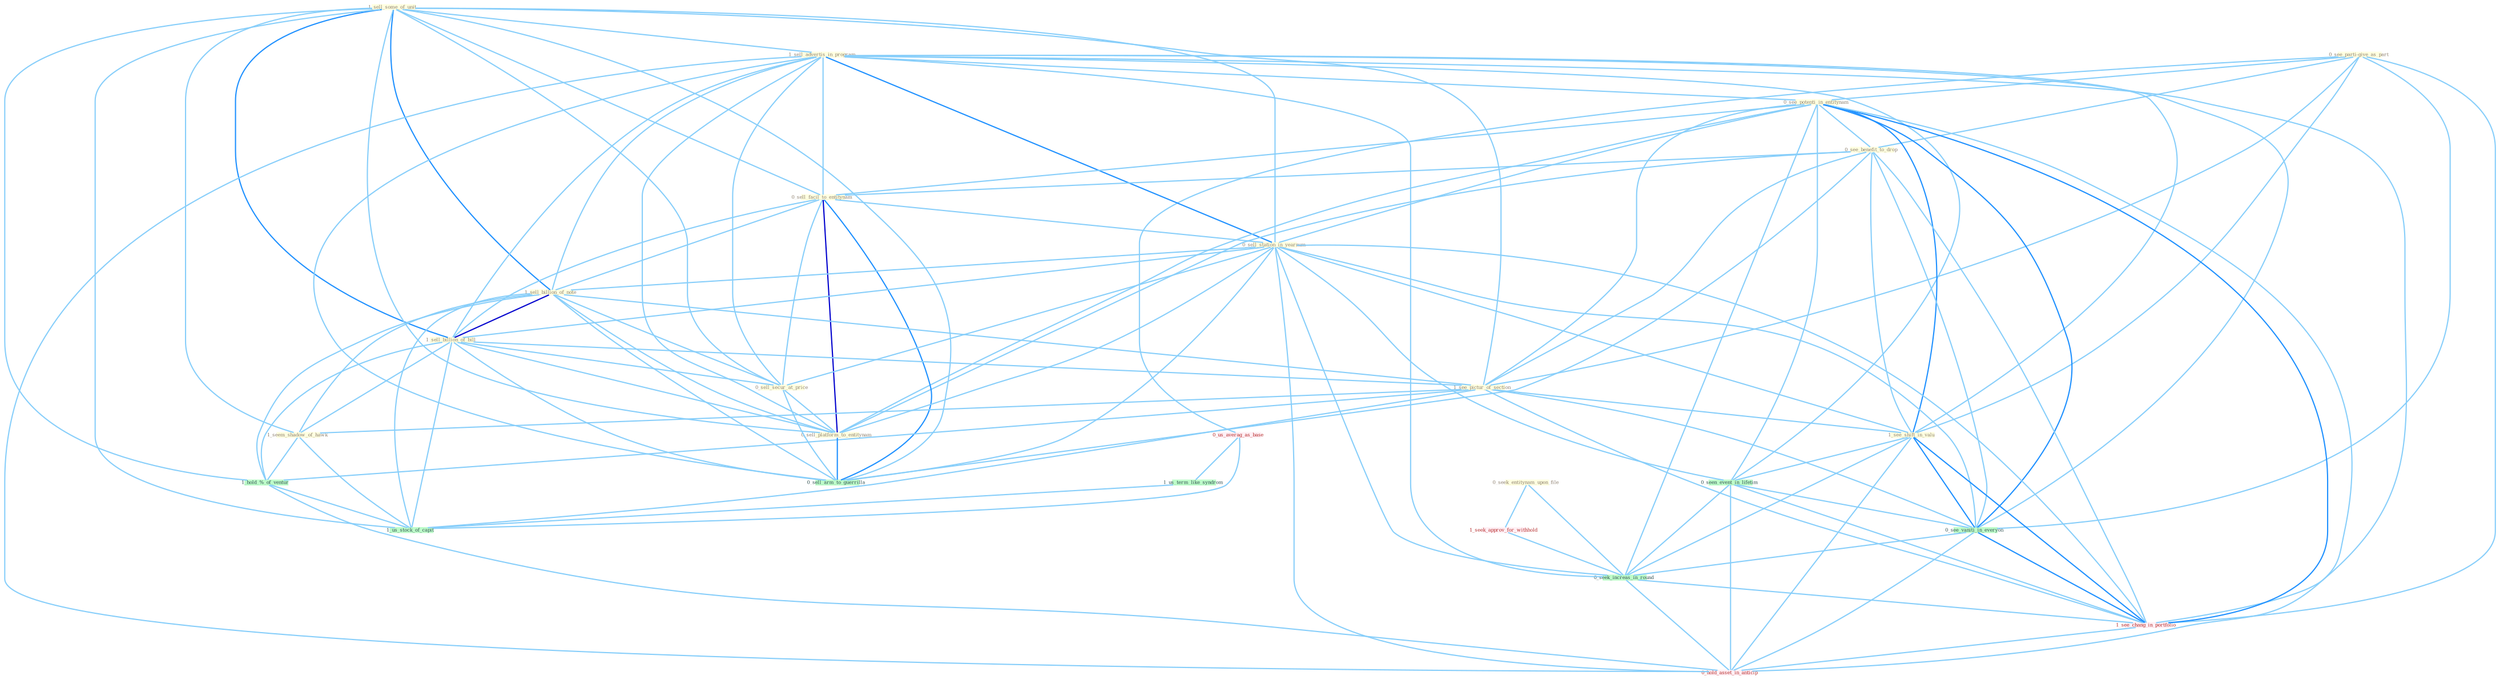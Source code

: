 Graph G{ 
    node
    [shape=polygon,style=filled,width=.5,height=.06,color="#BDFCC9",fixedsize=true,fontsize=4,
    fontcolor="#2f4f4f"];
    {node
    [color="#ffffe0", fontcolor="#8b7d6b"] "1_sell_some_of_unit " "0_see_parti-give_as_part " "1_sell_advertis_in_program " "0_see_potenti_in_entitynam " "0_see_benefit_to_drop " "0_sell_facil_to_entitynam " "0_sell_station_in_yearnum " "1_sell_billion_of_note " "0_seek_entitynam_upon_file " "1_sell_billion_of_bill " "1_see_pictur_of_section " "0_sell_secur_at_price " "0_sell_platform_to_entitynam " "1_see_shift_in_valu " "1_seem_shadow_of_hawk "}
{node [color="#fff0f5", fontcolor="#b22222"] "0_us_averag_as_base " "1_seek_approv_for_withhold " "1_see_chang_in_portfolio " "0_hold_asset_in_anticip "}
edge [color="#B0E2FF"];

	"1_sell_some_of_unit " -- "1_sell_advertis_in_program " [w="1", color="#87cefa" ];
	"1_sell_some_of_unit " -- "0_sell_facil_to_entitynam " [w="1", color="#87cefa" ];
	"1_sell_some_of_unit " -- "0_sell_station_in_yearnum " [w="1", color="#87cefa" ];
	"1_sell_some_of_unit " -- "1_sell_billion_of_note " [w="2", color="#1e90ff" , len=0.8];
	"1_sell_some_of_unit " -- "1_sell_billion_of_bill " [w="2", color="#1e90ff" , len=0.8];
	"1_sell_some_of_unit " -- "1_see_pictur_of_section " [w="1", color="#87cefa" ];
	"1_sell_some_of_unit " -- "0_sell_secur_at_price " [w="1", color="#87cefa" ];
	"1_sell_some_of_unit " -- "0_sell_platform_to_entitynam " [w="1", color="#87cefa" ];
	"1_sell_some_of_unit " -- "1_seem_shadow_of_hawk " [w="1", color="#87cefa" ];
	"1_sell_some_of_unit " -- "1_hold_%_of_ventur " [w="1", color="#87cefa" ];
	"1_sell_some_of_unit " -- "0_sell_arm_to_guerrilla " [w="1", color="#87cefa" ];
	"1_sell_some_of_unit " -- "1_us_stock_of_capit " [w="1", color="#87cefa" ];
	"0_see_parti-give_as_part " -- "0_see_potenti_in_entitynam " [w="1", color="#87cefa" ];
	"0_see_parti-give_as_part " -- "0_see_benefit_to_drop " [w="1", color="#87cefa" ];
	"0_see_parti-give_as_part " -- "1_see_pictur_of_section " [w="1", color="#87cefa" ];
	"0_see_parti-give_as_part " -- "1_see_shift_in_valu " [w="1", color="#87cefa" ];
	"0_see_parti-give_as_part " -- "0_us_averag_as_base " [w="1", color="#87cefa" ];
	"0_see_parti-give_as_part " -- "0_see_vaniti_in_everyon " [w="1", color="#87cefa" ];
	"0_see_parti-give_as_part " -- "1_see_chang_in_portfolio " [w="1", color="#87cefa" ];
	"1_sell_advertis_in_program " -- "0_see_potenti_in_entitynam " [w="1", color="#87cefa" ];
	"1_sell_advertis_in_program " -- "0_sell_facil_to_entitynam " [w="1", color="#87cefa" ];
	"1_sell_advertis_in_program " -- "0_sell_station_in_yearnum " [w="2", color="#1e90ff" , len=0.8];
	"1_sell_advertis_in_program " -- "1_sell_billion_of_note " [w="1", color="#87cefa" ];
	"1_sell_advertis_in_program " -- "1_sell_billion_of_bill " [w="1", color="#87cefa" ];
	"1_sell_advertis_in_program " -- "0_sell_secur_at_price " [w="1", color="#87cefa" ];
	"1_sell_advertis_in_program " -- "0_sell_platform_to_entitynam " [w="1", color="#87cefa" ];
	"1_sell_advertis_in_program " -- "1_see_shift_in_valu " [w="1", color="#87cefa" ];
	"1_sell_advertis_in_program " -- "0_seen_event_in_lifetim " [w="1", color="#87cefa" ];
	"1_sell_advertis_in_program " -- "0_see_vaniti_in_everyon " [w="1", color="#87cefa" ];
	"1_sell_advertis_in_program " -- "0_sell_arm_to_guerrilla " [w="1", color="#87cefa" ];
	"1_sell_advertis_in_program " -- "0_seek_increas_in_round " [w="1", color="#87cefa" ];
	"1_sell_advertis_in_program " -- "1_see_chang_in_portfolio " [w="1", color="#87cefa" ];
	"1_sell_advertis_in_program " -- "0_hold_asset_in_anticip " [w="1", color="#87cefa" ];
	"0_see_potenti_in_entitynam " -- "0_see_benefit_to_drop " [w="1", color="#87cefa" ];
	"0_see_potenti_in_entitynam " -- "0_sell_facil_to_entitynam " [w="1", color="#87cefa" ];
	"0_see_potenti_in_entitynam " -- "0_sell_station_in_yearnum " [w="1", color="#87cefa" ];
	"0_see_potenti_in_entitynam " -- "1_see_pictur_of_section " [w="1", color="#87cefa" ];
	"0_see_potenti_in_entitynam " -- "0_sell_platform_to_entitynam " [w="1", color="#87cefa" ];
	"0_see_potenti_in_entitynam " -- "1_see_shift_in_valu " [w="2", color="#1e90ff" , len=0.8];
	"0_see_potenti_in_entitynam " -- "0_seen_event_in_lifetim " [w="1", color="#87cefa" ];
	"0_see_potenti_in_entitynam " -- "0_see_vaniti_in_everyon " [w="2", color="#1e90ff" , len=0.8];
	"0_see_potenti_in_entitynam " -- "0_seek_increas_in_round " [w="1", color="#87cefa" ];
	"0_see_potenti_in_entitynam " -- "1_see_chang_in_portfolio " [w="2", color="#1e90ff" , len=0.8];
	"0_see_potenti_in_entitynam " -- "0_hold_asset_in_anticip " [w="1", color="#87cefa" ];
	"0_see_benefit_to_drop " -- "0_sell_facil_to_entitynam " [w="1", color="#87cefa" ];
	"0_see_benefit_to_drop " -- "1_see_pictur_of_section " [w="1", color="#87cefa" ];
	"0_see_benefit_to_drop " -- "0_sell_platform_to_entitynam " [w="1", color="#87cefa" ];
	"0_see_benefit_to_drop " -- "1_see_shift_in_valu " [w="1", color="#87cefa" ];
	"0_see_benefit_to_drop " -- "0_see_vaniti_in_everyon " [w="1", color="#87cefa" ];
	"0_see_benefit_to_drop " -- "0_sell_arm_to_guerrilla " [w="1", color="#87cefa" ];
	"0_see_benefit_to_drop " -- "1_see_chang_in_portfolio " [w="1", color="#87cefa" ];
	"0_sell_facil_to_entitynam " -- "0_sell_station_in_yearnum " [w="1", color="#87cefa" ];
	"0_sell_facil_to_entitynam " -- "1_sell_billion_of_note " [w="1", color="#87cefa" ];
	"0_sell_facil_to_entitynam " -- "1_sell_billion_of_bill " [w="1", color="#87cefa" ];
	"0_sell_facil_to_entitynam " -- "0_sell_secur_at_price " [w="1", color="#87cefa" ];
	"0_sell_facil_to_entitynam " -- "0_sell_platform_to_entitynam " [w="3", color="#0000cd" , len=0.6];
	"0_sell_facil_to_entitynam " -- "0_sell_arm_to_guerrilla " [w="2", color="#1e90ff" , len=0.8];
	"0_sell_station_in_yearnum " -- "1_sell_billion_of_note " [w="1", color="#87cefa" ];
	"0_sell_station_in_yearnum " -- "1_sell_billion_of_bill " [w="1", color="#87cefa" ];
	"0_sell_station_in_yearnum " -- "0_sell_secur_at_price " [w="1", color="#87cefa" ];
	"0_sell_station_in_yearnum " -- "0_sell_platform_to_entitynam " [w="1", color="#87cefa" ];
	"0_sell_station_in_yearnum " -- "1_see_shift_in_valu " [w="1", color="#87cefa" ];
	"0_sell_station_in_yearnum " -- "0_seen_event_in_lifetim " [w="1", color="#87cefa" ];
	"0_sell_station_in_yearnum " -- "0_see_vaniti_in_everyon " [w="1", color="#87cefa" ];
	"0_sell_station_in_yearnum " -- "0_sell_arm_to_guerrilla " [w="1", color="#87cefa" ];
	"0_sell_station_in_yearnum " -- "0_seek_increas_in_round " [w="1", color="#87cefa" ];
	"0_sell_station_in_yearnum " -- "1_see_chang_in_portfolio " [w="1", color="#87cefa" ];
	"0_sell_station_in_yearnum " -- "0_hold_asset_in_anticip " [w="1", color="#87cefa" ];
	"1_sell_billion_of_note " -- "1_sell_billion_of_bill " [w="3", color="#0000cd" , len=0.6];
	"1_sell_billion_of_note " -- "1_see_pictur_of_section " [w="1", color="#87cefa" ];
	"1_sell_billion_of_note " -- "0_sell_secur_at_price " [w="1", color="#87cefa" ];
	"1_sell_billion_of_note " -- "0_sell_platform_to_entitynam " [w="1", color="#87cefa" ];
	"1_sell_billion_of_note " -- "1_seem_shadow_of_hawk " [w="1", color="#87cefa" ];
	"1_sell_billion_of_note " -- "1_hold_%_of_ventur " [w="1", color="#87cefa" ];
	"1_sell_billion_of_note " -- "0_sell_arm_to_guerrilla " [w="1", color="#87cefa" ];
	"1_sell_billion_of_note " -- "1_us_stock_of_capit " [w="1", color="#87cefa" ];
	"0_seek_entitynam_upon_file " -- "1_seek_approv_for_withhold " [w="1", color="#87cefa" ];
	"0_seek_entitynam_upon_file " -- "0_seek_increas_in_round " [w="1", color="#87cefa" ];
	"1_sell_billion_of_bill " -- "1_see_pictur_of_section " [w="1", color="#87cefa" ];
	"1_sell_billion_of_bill " -- "0_sell_secur_at_price " [w="1", color="#87cefa" ];
	"1_sell_billion_of_bill " -- "0_sell_platform_to_entitynam " [w="1", color="#87cefa" ];
	"1_sell_billion_of_bill " -- "1_seem_shadow_of_hawk " [w="1", color="#87cefa" ];
	"1_sell_billion_of_bill " -- "1_hold_%_of_ventur " [w="1", color="#87cefa" ];
	"1_sell_billion_of_bill " -- "0_sell_arm_to_guerrilla " [w="1", color="#87cefa" ];
	"1_sell_billion_of_bill " -- "1_us_stock_of_capit " [w="1", color="#87cefa" ];
	"1_see_pictur_of_section " -- "1_see_shift_in_valu " [w="1", color="#87cefa" ];
	"1_see_pictur_of_section " -- "1_seem_shadow_of_hawk " [w="1", color="#87cefa" ];
	"1_see_pictur_of_section " -- "1_hold_%_of_ventur " [w="1", color="#87cefa" ];
	"1_see_pictur_of_section " -- "0_see_vaniti_in_everyon " [w="1", color="#87cefa" ];
	"1_see_pictur_of_section " -- "1_us_stock_of_capit " [w="1", color="#87cefa" ];
	"1_see_pictur_of_section " -- "1_see_chang_in_portfolio " [w="1", color="#87cefa" ];
	"0_sell_secur_at_price " -- "0_sell_platform_to_entitynam " [w="1", color="#87cefa" ];
	"0_sell_secur_at_price " -- "0_sell_arm_to_guerrilla " [w="1", color="#87cefa" ];
	"0_sell_platform_to_entitynam " -- "0_sell_arm_to_guerrilla " [w="2", color="#1e90ff" , len=0.8];
	"1_see_shift_in_valu " -- "0_seen_event_in_lifetim " [w="1", color="#87cefa" ];
	"1_see_shift_in_valu " -- "0_see_vaniti_in_everyon " [w="2", color="#1e90ff" , len=0.8];
	"1_see_shift_in_valu " -- "0_seek_increas_in_round " [w="1", color="#87cefa" ];
	"1_see_shift_in_valu " -- "1_see_chang_in_portfolio " [w="2", color="#1e90ff" , len=0.8];
	"1_see_shift_in_valu " -- "0_hold_asset_in_anticip " [w="1", color="#87cefa" ];
	"1_seem_shadow_of_hawk " -- "1_hold_%_of_ventur " [w="1", color="#87cefa" ];
	"1_seem_shadow_of_hawk " -- "1_us_stock_of_capit " [w="1", color="#87cefa" ];
	"0_seen_event_in_lifetim " -- "0_see_vaniti_in_everyon " [w="1", color="#87cefa" ];
	"0_seen_event_in_lifetim " -- "0_seek_increas_in_round " [w="1", color="#87cefa" ];
	"0_seen_event_in_lifetim " -- "1_see_chang_in_portfolio " [w="1", color="#87cefa" ];
	"0_seen_event_in_lifetim " -- "0_hold_asset_in_anticip " [w="1", color="#87cefa" ];
	"0_us_averag_as_base " -- "1_us_term_like_syndrom " [w="1", color="#87cefa" ];
	"0_us_averag_as_base " -- "1_us_stock_of_capit " [w="1", color="#87cefa" ];
	"1_us_term_like_syndrom " -- "1_us_stock_of_capit " [w="1", color="#87cefa" ];
	"1_seek_approv_for_withhold " -- "0_seek_increas_in_round " [w="1", color="#87cefa" ];
	"1_hold_%_of_ventur " -- "1_us_stock_of_capit " [w="1", color="#87cefa" ];
	"1_hold_%_of_ventur " -- "0_hold_asset_in_anticip " [w="1", color="#87cefa" ];
	"0_see_vaniti_in_everyon " -- "0_seek_increas_in_round " [w="1", color="#87cefa" ];
	"0_see_vaniti_in_everyon " -- "1_see_chang_in_portfolio " [w="2", color="#1e90ff" , len=0.8];
	"0_see_vaniti_in_everyon " -- "0_hold_asset_in_anticip " [w="1", color="#87cefa" ];
	"0_seek_increas_in_round " -- "1_see_chang_in_portfolio " [w="1", color="#87cefa" ];
	"0_seek_increas_in_round " -- "0_hold_asset_in_anticip " [w="1", color="#87cefa" ];
	"1_see_chang_in_portfolio " -- "0_hold_asset_in_anticip " [w="1", color="#87cefa" ];
}